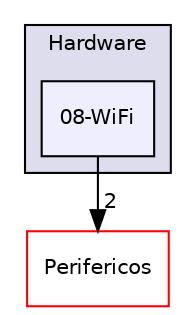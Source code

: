 digraph "E:/Agustin/Escritorio/MCUexpresso/KitLPC845-C++/src/Drivers/Hardware/08-WiFi" {
  compound=true
  node [ fontsize="10", fontname="Helvetica"];
  edge [ labelfontsize="10", labelfontname="Helvetica"];
  subgraph clusterdir_20b8c9b61d64145e8c95b1ca5e812349 {
    graph [ bgcolor="#ddddee", pencolor="black", label="Hardware" fontname="Helvetica", fontsize="10", URL="dir_20b8c9b61d64145e8c95b1ca5e812349.html"]
  dir_6d078dad8b12ca9487e63b460f4437e3 [shape=box, label="08-WiFi", style="filled", fillcolor="#eeeeff", pencolor="black", URL="dir_6d078dad8b12ca9487e63b460f4437e3.html"];
  }
  dir_fddceb55b13f36ba841fc9095bbfed65 [shape=box label="Perifericos" fillcolor="white" style="filled" color="red" URL="dir_fddceb55b13f36ba841fc9095bbfed65.html"];
  dir_6d078dad8b12ca9487e63b460f4437e3->dir_fddceb55b13f36ba841fc9095bbfed65 [headlabel="2", labeldistance=1.5 headhref="dir_000015_000016.html"];
}
